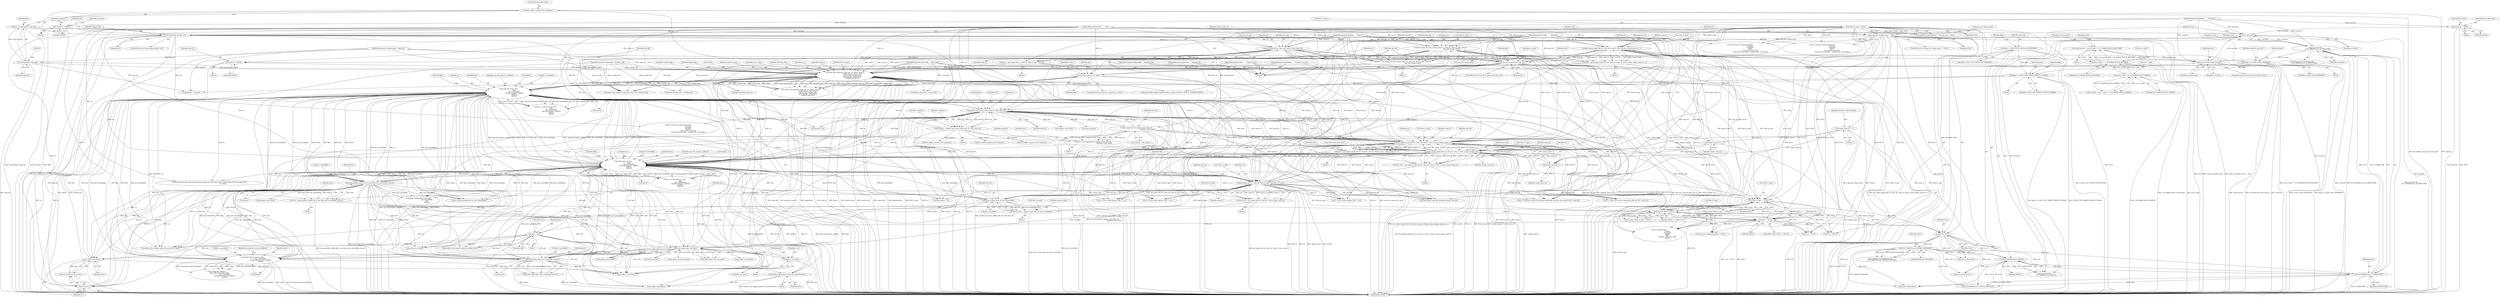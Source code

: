 digraph "0_nautilus_1630f53481f445ada0a455e9979236d31a8d3bb0_0@API" {
"1000783" [label="(Call,file_conflict_response_free (response))"];
"1000708" [label="(Call,response = handle_copy_move_conflict (job, src, dest, dest_dir))"];
"1000710" [label="(Call,handle_copy_move_conflict (job, src, dest, dest_dir))"];
"1000167" [label="(Call,should_skip_file (job, src))"];
"1000161" [label="(Call,job = (CommonJob *) copy_job)"];
"1000163" [label="(Call,(CommonJob *) copy_job)"];
"1000128" [label="(MethodParameterIn,CopyMoveJob   *copy_job)"];
"1000129" [label="(MethodParameterIn,GFile         *src)"];
"1000427" [label="(Call,g_file_move (src, dest,\n                           flags,\n                           job->cancellable,\n                           copy_file_progress_callback,\n                           &pdata,\n                           &error))"];
"1000662" [label="(Call,get_unique_target_file (src, dest_dir, same_fs, *dest_fs_type, unique_name_nr++))"];
"1000608" [label="(Call,get_unique_target_file (src, dest_dir, same_fs, *dest_fs_type, unique_name_nr))"];
"1000443" [label="(Call,g_file_copy (src, dest,\n                           flags,\n                           job->cancellable,\n                           copy_file_progress_callback,\n                           &pdata,\n                           &error))"];
"1000996" [label="(Call,copy_move_directory (copy_job, src, &dest, same_fs,\n                                  would_recurse, dest_fs_type,\n                                  source_info, transfer_info,\n                                  debuting_files, skipped_file,\n                                  readonly_source_fs))"];
"1000619" [label="(Call,get_target_file (src, dest_dir, *dest_fs_type, same_fs))"];
"1000598" [label="(Call,query_fs_type (dest_dir, job->cancellable))"];
"1000228" [label="(Call,test_dir_is_parent (dest_dir, src))"];
"1000221" [label="(Call,get_target_file (src, dest_dir, *dest_fs_type, same_fs))"];
"1000130" [label="(MethodParameterIn,GFile         *dest_dir)"];
"1000181" [label="(Call,*dest_fs_type != NULL)"];
"1000131" [label="(MethodParameterIn,gboolean       same_fs)"];
"1000208" [label="(Call,get_target_file_with_custom_name (src, dest_dir, *dest_fs_type, same_fs,\n                                                 copy_job->target_name))"];
"1000200" [label="(Call,copy_job->target_name != NULL)"];
"1000190" [label="(Call,get_unique_target_file (src, dest_dir, same_fs, *dest_fs_type, unique_name_nr++))"];
"1000196" [label="(Call,unique_name_nr++)"];
"1000176" [label="(Call,unique_name_nr = 1)"];
"1000798" [label="(Call,get_target_file_for_display_name (dest_dir,\n                                                     response->new_name))"];
"1000461" [label="(Call,map_possibly_volatile_file_to_real (dest, job->cancellable, &error))"];
"1000595" [label="(Call,*dest_fs_type = query_fs_type (dest_dir, job->cancellable))"];
"1000991" [label="(Call,same_fs = FALSE)"];
"1000872" [label="(Call,overwrite && would_recurse)"];
"1000811" [label="(Call,overwrite &&\n             IS_IO_ERROR (error, IS_DIRECTORY))"];
"1000645" [label="(Call,!overwrite)"];
"1000780" [label="(Call,overwrite = TRUE)"];
"1000138" [label="(MethodParameterIn,gboolean       overwrite)"];
"1000698" [label="(Call,overwrite = TRUE)"];
"1000813" [label="(Call,IS_IO_ERROR (error, IS_DIRECTORY))"];
"1000382" [label="(Call,error = NULL)"];
"1000591" [label="(Call,*dest_fs_type == NULL)"];
"1001011" [label="(Call,*dest_fs_type != NULL)"];
"1000469" [label="(Call,real == NULL)"];
"1000459" [label="(Call,real = map_possibly_volatile_file_to_real (dest, job->cancellable, &error))"];
"1000583" [label="(Call,IS_IO_ERROR (error, INVALID_FILENAME))"];
"1000647" [label="(Call,IS_IO_ERROR (error, EXISTS))"];
"1000862" [label="(Call,would_recurse = error->code == G_IO_ERROR_WOULD_RECURSE)"];
"1000864" [label="(Call,error->code == G_IO_ERROR_WOULD_RECURSE)"];
"1000857" [label="(Call,error->code == G_IO_ERROR_WOULD_MERGE)"];
"1000133" [label="(MethodParameterIn,char         **dest_fs_type)"];
"1000134" [label="(MethodParameterIn,SourceInfo    *source_info)"];
"1000135" [label="(MethodParameterIn,TransferInfo  *transfer_info)"];
"1000136" [label="(MethodParameterIn,GHashTable    *debuting_files)"];
"1000139" [label="(MethodParameterIn,gboolean      *skipped_file)"];
"1000140" [label="(MethodParameterIn,gboolean       readonly_source_fs)"];
"1000678" [label="(Call,is_dir (src))"];
"1000305" [label="(Call,test_dir_is_parent (src, dest))"];
"1000188" [label="(Call,dest = get_unique_target_file (src, dest_dir, same_fs, *dest_fs_type, unique_name_nr++))"];
"1000206" [label="(Call,dest = get_target_file_with_custom_name (src, dest_dir, *dest_fs_type, same_fs,\n                                                 copy_job->target_name))"];
"1000219" [label="(Call,dest = get_target_file (src, dest_dir, *dest_fs_type, same_fs))"];
"1000833" [label="(Call,delete_file_recursively (dest,\n                                     job->cancellable,\n                                     existing_file_removed_callback,\n                                     &data))"];
"1000627" [label="(Call,g_file_equal (dest, new_dest))"];
"1000480" [label="(Call,dest = real)"];
"1000606" [label="(Call,new_dest = get_unique_target_file (src, dest_dir, same_fs, *dest_fs_type, unique_name_nr))"];
"1000617" [label="(Call,new_dest = get_target_file (src, dest_dir, *dest_fs_type, same_fs))"];
"1000676" [label="(Call,is_dir (dest))"];
"1000660" [label="(Call,dest = get_unique_target_file (src, dest_dir, same_fs, *dest_fs_type, unique_name_nr++))"];
"1000633" [label="(Call,dest = new_dest)"];
"1000796" [label="(Call,dest = get_target_file_for_display_name (dest_dir,\n                                                     response->new_name))"];
"1000986" [label="(Call,nautilus_file_changes_queue_file_removed (dest))"];
"1000882" [label="(Call,g_file_delete (dest, job->cancellable, &error))"];
"1000397" [label="(Call,flags |= G_FILE_COPY_TARGET_DEFAULT_PERMS)"];
"1000391" [label="(Call,flags |= G_FILE_COPY_OVERWRITE)"];
"1000385" [label="(Call,flags = G_FILE_COPY_NOFOLLOW_SYMLINKS)"];
"1000668" [label="(Call,unique_name_nr++)"];
"1000641" [label="(Call,g_object_unref (new_dest))"];
"1000668" [label="(Call,unique_name_nr++)"];
"1000334" [label="(Call,run_cancel_or_skip_warning (job,\n                                               primary,\n                                               secondary,\n                                               NULL,\n                                               source_info->num_files,\n                                               source_info->num_files - transfer_info->num_files))"];
"1000624" [label="(Identifier,same_fs)"];
"1000811" [label="(Call,overwrite &&\n             IS_IO_ERROR (error, IS_DIRECTORY))"];
"1000381" [label="(JumpTarget,retry:)"];
"1000484" [label="(Identifier,res)"];
"1000228" [label="(Call,test_dir_is_parent (dest_dir, src))"];
"1000180" [label="(Identifier,handled_invalid_filename)"];
"1000810" [label="(ControlStructure,if (overwrite &&\n             IS_IO_ERROR (error, IS_DIRECTORY)))"];
"1000697" [label="(Block,)"];
"1000710" [label="(Call,handle_copy_move_conflict (job, src, dest, dest_dir))"];
"1000481" [label="(Identifier,dest)"];
"1000468" [label="(ControlStructure,if (real == NULL))"];
"1000140" [label="(MethodParameterIn,gboolean       readonly_source_fs)"];
"1000607" [label="(Identifier,new_dest)"];
"1000637" [label="(Identifier,error)"];
"1000549" [label="(Call,is_trusted_desktop_file (src, job->cancellable))"];
"1000708" [label="(Call,response = handle_copy_move_conflict (job, src, dest, dest_dir))"];
"1000462" [label="(Identifier,dest)"];
"1000839" [label="(Call,&data)"];
"1000386" [label="(Identifier,flags)"];
"1000909" [label="(Call,f (_(\"Error while moving ?%B?.\"), src))"];
"1001112" [label="(Call,g_object_unref (dest))"];
"1001011" [label="(Call,*dest_fs_type != NULL)"];
"1000447" [label="(Call,job->cancellable)"];
"1000177" [label="(Identifier,unique_name_nr)"];
"1000591" [label="(Call,*dest_fs_type == NULL)"];
"1000614" [label="(Identifier,unique_name_nr)"];
"1000800" [label="(Call,response->new_name)"];
"1000478" [label="(Call,g_object_unref (dest))"];
"1000812" [label="(Identifier,overwrite)"];
"1000813" [label="(Call,IS_IO_ERROR (error, IS_DIRECTORY))"];
"1000782" [label="(Identifier,TRUE)"];
"1001014" [label="(Identifier,NULL)"];
"1000759" [label="(Block,)"];
"1000192" [label="(Identifier,dest_dir)"];
"1000257" [label="(Call,run_cancel_or_skip_warning (job,\n                                               primary,\n                                               secondary,\n                                               NULL,\n                                               source_info->num_files,\n                                               source_info->num_files - transfer_info->num_files))"];
"1000875" [label="(Block,)"];
"1000785" [label="(ControlStructure,goto retry;)"];
"1000169" [label="(Identifier,src)"];
"1000658" [label="(Call,g_object_unref (dest))"];
"1000471" [label="(Identifier,NULL)"];
"1000987" [label="(Identifier,dest)"];
"1000858" [label="(Call,error->code)"];
"1000992" [label="(Identifier,same_fs)"];
"1000861" [label="(Identifier,G_IO_ERROR_WOULD_MERGE)"];
"1000646" [label="(Identifier,overwrite)"];
"1000831" [label="(Call,existing_file_deleted =\n            delete_file_recursively (dest,\n                                     job->cancellable,\n                                     existing_file_removed_callback,\n                                     &data))"];
"1000193" [label="(Identifier,same_fs)"];
"1000794" [label="(Call,g_object_unref (dest))"];
"1000189" [label="(Identifier,dest)"];
"1000644" [label="(Call,!overwrite &&\n        IS_IO_ERROR (error, EXISTS))"];
"1000427" [label="(Call,g_file_move (src, dest,\n                           flags,\n                           job->cancellable,\n                           copy_file_progress_callback,\n                           &pdata,\n                           &error))"];
"1000620" [label="(Identifier,src)"];
"1000605" [label="(Block,)"];
"1000983" [label="(Call,error = NULL)"];
"1000586" [label="(Block,)"];
"1000610" [label="(Identifier,dest_dir)"];
"1000719" [label="(Identifier,response)"];
"1000544" [label="(Call,g_file_equal (copy_job->desktop_location, dest_dir))"];
"1000821" [label="(Call,data.job = job)"];
"1001005" [label="(Identifier,transfer_info)"];
"1000393" [label="(Identifier,G_FILE_COPY_OVERWRITE)"];
"1000392" [label="(Identifier,flags)"];
"1000166" [label="(ControlStructure,if (should_skip_file (job, src)))"];
"1000700" [label="(Identifier,TRUE)"];
"1000181" [label="(Call,*dest_fs_type != NULL)"];
"1000804" [label="(Identifier,response)"];
"1000477" [label="(Block,)"];
"1000182" [label="(Call,*dest_fs_type)"];
"1000385" [label="(Call,flags = G_FILE_COPY_NOFOLLOW_SYMLINKS)"];
"1000833" [label="(Call,delete_file_recursively (dest,\n                                     job->cancellable,\n                                     existing_file_removed_callback,\n                                     &data))"];
"1000872" [label="(Call,overwrite && would_recurse)"];
"1000213" [label="(Identifier,same_fs)"];
"1000210" [label="(Identifier,dest_dir)"];
"1000194" [label="(Call,*dest_fs_type)"];
"1000990" [label="(Block,)"];
"1000400" [label="(Call,pdata.job = copy_job)"];
"1000868" [label="(Identifier,G_IO_ERROR_WOULD_RECURSE)"];
"1001114" [label="(MethodReturn,RET)"];
"1000226" [label="(Identifier,same_fs)"];
"1000391" [label="(Call,flags |= G_FILE_COPY_OVERWRITE)"];
"1000848" [label="(Call,IS_IO_ERROR (error, WOULD_RECURSE))"];
"1000661" [label="(Identifier,dest)"];
"1000555" [label="(Call,mark_desktop_file_trusted (job,\n                                       job->cancellable,\n                                       dest,\n                                       FALSE))"];
"1000141" [label="(Block,)"];
"1000162" [label="(Identifier,job)"];
"1000863" [label="(Identifier,would_recurse)"];
"1000884" [label="(Call,job->cancellable)"];
"1000445" [label="(Identifier,dest)"];
"1000699" [label="(Identifier,overwrite)"];
"1000750" [label="(Call,file_conflict_response_free (response))"];
"1000826" [label="(Call,data.source = src)"];
"1000669" [label="(Identifier,unique_name_nr)"];
"1001007" [label="(Identifier,skipped_file)"];
"1000163" [label="(Call,(CommonJob *) copy_job)"];
"1000820" [label="(Identifier,error)"];
"1000712" [label="(Identifier,src)"];
"1000129" [label="(MethodParameterIn,GFile         *src)"];
"1000176" [label="(Call,unique_name_nr = 1)"];
"1000135" [label="(MethodParameterIn,TransferInfo  *transfer_info)"];
"1000538" [label="(Call,copy_job->desktop_location != NULL)"];
"1000627" [label="(Call,g_file_equal (dest, new_dest))"];
"1000650" [label="(Block,)"];
"1000783" [label="(Call,file_conflict_response_free (response))"];
"1000838" [label="(Identifier,existing_file_removed_callback)"];
"1000219" [label="(Call,dest = get_target_file (src, dest_dir, *dest_fs_type, same_fs))"];
"1000469" [label="(Call,real == NULL)"];
"1000999" [label="(Call,&dest)"];
"1000209" [label="(Identifier,src)"];
"1000657" [label="(Block,)"];
"1001012" [label="(Call,*dest_fs_type)"];
"1000415" [label="(Call,pdata.transfer_info = transfer_info)"];
"1000991" [label="(Call,same_fs = FALSE)"];
"1000222" [label="(Identifier,src)"];
"1000229" [label="(Identifier,dest_dir)"];
"1000670" [label="(ControlStructure,goto retry;)"];
"1001008" [label="(Identifier,readonly_source_fs)"];
"1000608" [label="(Call,get_unique_target_file (src, dest_dir, same_fs, *dest_fs_type, unique_name_nr))"];
"1000134" [label="(MethodParameterIn,SourceInfo    *source_info)"];
"1000711" [label="(Identifier,job)"];
"1000396" [label="(Block,)"];
"1000798" [label="(Call,get_target_file_for_display_name (dest_dir,\n                                                     response->new_name))"];
"1000220" [label="(Identifier,dest)"];
"1000431" [label="(Call,job->cancellable)"];
"1000305" [label="(Call,test_dir_is_parent (src, dest))"];
"1000128" [label="(MethodParameterIn,CopyMoveJob   *copy_job)"];
"1000450" [label="(Identifier,copy_file_progress_callback)"];
"1001004" [label="(Identifier,source_info)"];
"1001006" [label="(Identifier,debuting_files)"];
"1000207" [label="(Identifier,dest)"];
"1000470" [label="(Identifier,real)"];
"1000199" [label="(ControlStructure,if (copy_job->target_name != NULL))"];
"1000633" [label="(Call,dest = new_dest)"];
"1000730" [label="(Call,abort_job (job))"];
"1000463" [label="(Call,job->cancellable)"];
"1000678" [label="(Call,is_dir (src))"];
"1000662" [label="(Call,get_unique_target_file (src, dest_dir, same_fs, *dest_fs_type, unique_name_nr++))"];
"1000214" [label="(Call,copy_job->target_name)"];
"1000204" [label="(Identifier,NULL)"];
"1000887" [label="(Call,&error)"];
"1000430" [label="(Identifier,flags)"];
"1000234" [label="(Identifier,job)"];
"1000191" [label="(Identifier,src)"];
"1000474" [label="(Identifier,res)"];
"1000188" [label="(Call,dest = get_unique_target_file (src, dest_dir, same_fs, *dest_fs_type, unique_name_nr++))"];
"1000460" [label="(Identifier,real)"];
"1000612" [label="(Call,*dest_fs_type)"];
"1000459" [label="(Call,real = map_possibly_volatile_file_to_real (dest, job->cancellable, &error))"];
"1000499" [label="(Call,g_file_get_uri (dest))"];
"1000631" [label="(Call,g_object_unref (dest))"];
"1000666" [label="(Call,*dest_fs_type)"];
"1000600" [label="(Call,job->cancellable)"];
"1000569" [label="(Call,nautilus_file_undo_info_ext_add_origin_target_pair (NAUTILUS_FILE_UNDO_INFO_EXT (job->undo_info),\n                                                                src, dest))"];
"1000998" [label="(Identifier,src)"];
"1000584" [label="(Identifier,error)"];
"1000834" [label="(Identifier,dest)"];
"1001001" [label="(Identifier,same_fs)"];
"1000635" [label="(Identifier,new_dest)"];
"1000883" [label="(Identifier,dest)"];
"1000882" [label="(Call,g_file_delete (dest, job->cancellable, &error))"];
"1000781" [label="(Identifier,overwrite)"];
"1000138" [label="(MethodParameterIn,gboolean       overwrite)"];
"1000457" [label="(Block,)"];
"1000993" [label="(Identifier,FALSE)"];
"1000583" [label="(Call,IS_IO_ERROR (error, INVALID_FILENAME))"];
"1000443" [label="(Call,g_file_copy (src, dest,\n                           flags,\n                           job->cancellable,\n                           copy_file_progress_callback,\n                           &pdata,\n                           &error))"];
"1000634" [label="(Identifier,dest)"];
"1000387" [label="(Identifier,G_FILE_COPY_NOFOLLOW_SYMLINKS)"];
"1000698" [label="(Call,overwrite = TRUE)"];
"1000173" [label="(Identifier,skipped_file)"];
"1000621" [label="(Identifier,dest_dir)"];
"1000870" [label="(Identifier,error)"];
"1000660" [label="(Call,dest = get_unique_target_file (src, dest_dir, same_fs, *dest_fs_type, unique_name_nr++))"];
"1000466" [label="(Call,&error)"];
"1000873" [label="(Identifier,overwrite)"];
"1000793" [label="(Block,)"];
"1000395" [label="(Identifier,readonly_source_fs)"];
"1000619" [label="(Call,get_target_file (src, dest_dir, *dest_fs_type, same_fs))"];
"1000598" [label="(Call,query_fs_type (dest_dir, job->cancellable))"];
"1000223" [label="(Identifier,dest_dir)"];
"1000630" [label="(Block,)"];
"1000797" [label="(Identifier,dest)"];
"1000206" [label="(Call,dest = get_target_file_with_custom_name (src, dest_dir, *dest_fs_type, same_fs,\n                                                 copy_job->target_name))"];
"1000835" [label="(Call,job->cancellable)"];
"1000311" [label="(Identifier,job)"];
"1000397" [label="(Call,flags |= G_FILE_COPY_TARGET_DEFAULT_PERMS)"];
"1000383" [label="(Identifier,error)"];
"1000989" [label="(Identifier,is_merge)"];
"1000165" [label="(Identifier,copy_job)"];
"1000645" [label="(Call,!overwrite)"];
"1000382" [label="(Call,error = NULL)"];
"1000819" [label="(Call,g_error_free (error))"];
"1000626" [label="(Call,!g_file_equal (dest, new_dest))"];
"1000580" [label="(Call,!handled_invalid_filename &&\n        IS_IO_ERROR (error, INVALID_FILENAME))"];
"1000211" [label="(Call,*dest_fs_type)"];
"1000425" [label="(Call,res = g_file_move (src, dest,\n                           flags,\n                           job->cancellable,\n                           copy_file_progress_callback,\n                           &pdata,\n                           &error))"];
"1000197" [label="(Identifier,unique_name_nr)"];
"1000648" [label="(Identifier,error)"];
"1000665" [label="(Identifier,same_fs)"];
"1000187" [label="(Block,)"];
"1000479" [label="(Identifier,dest)"];
"1000196" [label="(Call,unique_name_nr++)"];
"1000780" [label="(Call,overwrite = TRUE)"];
"1000304" [label="(ControlStructure,if (test_dir_is_parent (src, dest)))"];
"1000437" [label="(Call,&error)"];
"1000617" [label="(Call,new_dest = get_target_file (src, dest_dir, *dest_fs_type, same_fs))"];
"1000995" [label="(Call,!copy_move_directory (copy_job, src, &dest, same_fs,\n                                  would_recurse, dest_fs_type,\n                                  source_info, transfer_info,\n                                  debuting_files, skipped_file,\n                                  readonly_source_fs))"];
"1000604" [label="(Identifier,unique_names)"];
"1001010" [label="(Call,g_assert (*dest_fs_type != NULL))"];
"1000167" [label="(Call,should_skip_file (job, src))"];
"1000585" [label="(Identifier,INVALID_FILENAME)"];
"1000849" [label="(Identifier,error)"];
"1000653" [label="(Call,g_error_free (error))"];
"1001003" [label="(Identifier,dest_fs_type)"];
"1000307" [label="(Identifier,dest)"];
"1000390" [label="(Block,)"];
"1000664" [label="(Identifier,dest_dir)"];
"1000611" [label="(Identifier,same_fs)"];
"1000679" [label="(Identifier,src)"];
"1000796" [label="(Call,dest = get_target_file_for_display_name (dest_dir,\n                                                     response->new_name))"];
"1000876" [label="(Call,error = NULL)"];
"1000451" [label="(Call,&pdata)"];
"1000701" [label="(ControlStructure,goto retry;)"];
"1000815" [label="(Identifier,IS_DIRECTORY)"];
"1000490" [label="(Call,report_copy_progress (copy_job, source_info, transfer_info))"];
"1000594" [label="(Identifier,NULL)"];
"1000428" [label="(Identifier,src)"];
"1000529" [label="(Call,nautilus_file_changes_queue_file_moved (src, dest))"];
"1000190" [label="(Call,get_unique_target_file (src, dest_dir, same_fs, *dest_fs_type, unique_name_nr++))"];
"1000446" [label="(Identifier,flags)"];
"1000595" [label="(Call,*dest_fs_type = query_fs_type (dest_dir, job->cancellable))"];
"1000480" [label="(Call,dest = real)"];
"1001059" [label="(Call,run_cancel_or_skip_warning (job,\n                                               primary,\n                                               secondary,\n                                               details,\n                                               source_info->num_files,\n                                               source_info->num_files - transfer_info->num_files))"];
"1000997" [label="(Identifier,copy_job)"];
"1001002" [label="(Identifier,would_recurse)"];
"1000609" [label="(Identifier,src)"];
"1000384" [label="(Identifier,NULL)"];
"1000399" [label="(Identifier,G_FILE_COPY_TARGET_DEFAULT_PERMS)"];
"1000618" [label="(Identifier,new_dest)"];
"1000877" [label="(Identifier,error)"];
"1000534" [label="(Call,nautilus_file_changes_queue_file_added (dest))"];
"1000871" [label="(ControlStructure,if (overwrite && would_recurse))"];
"1000855" [label="(Call,is_merge = error->code == G_IO_ERROR_WOULD_MERGE)"];
"1000200" [label="(Call,copy_job->target_name != NULL)"];
"1000168" [label="(Identifier,job)"];
"1000923" [label="(Call,f (_(\"Could not remove the already existing file with the same name in %F.\"), dest_dir))"];
"1000227" [label="(ControlStructure,if (test_dir_is_parent (dest_dir, src)))"];
"1001048" [label="(Call,f (_(\"There was an error copying the file into %F.\"), dest_dir))"];
"1000136" [label="(MethodParameterIn,GHashTable    *debuting_files)"];
"1000784" [label="(Identifier,response)"];
"1000713" [label="(Identifier,dest)"];
"1000161" [label="(Call,job = (CommonJob *) copy_job)"];
"1000622" [label="(Call,*dest_fs_type)"];
"1000881" [label="(Call,!g_file_delete (dest, job->cancellable, &error))"];
"1000874" [label="(Identifier,would_recurse)"];
"1000675" [label="(Call,is_dir (dest) && is_dir (src))"];
"1000636" [label="(Call,g_error_free (error))"];
"1000596" [label="(Call,*dest_fs_type)"];
"1000857" [label="(Call,error->code == G_IO_ERROR_WOULD_MERGE)"];
"1000803" [label="(Call,file_conflict_response_free (response))"];
"1000628" [label="(Identifier,dest)"];
"1000647" [label="(Call,IS_IO_ERROR (error, EXISTS))"];
"1000131" [label="(MethodParameterIn,gboolean       same_fs)"];
"1000606" [label="(Call,new_dest = get_unique_target_file (src, dest_dir, same_fs, *dest_fs_type, unique_name_nr))"];
"1000934" [label="(Call,run_warning (job,\n                                        primary,\n                                        secondary,\n                                        details,\n                                        TRUE,\n                                        CANCEL, SKIP_ALL, SKIP,\n                                        NULL))"];
"1000133" [label="(MethodParameterIn,char         **dest_fs_type)"];
"1000864" [label="(Call,error->code == G_IO_ERROR_WOULD_RECURSE)"];
"1000221" [label="(Call,get_target_file (src, dest_dir, *dest_fs_type, same_fs))"];
"1000230" [label="(Identifier,src)"];
"1000986" [label="(Call,nautilus_file_changes_queue_file_removed (dest))"];
"1000728" [label="(Call,file_conflict_response_free (response))"];
"1000629" [label="(Identifier,new_dest)"];
"1000663" [label="(Identifier,src)"];
"1000184" [label="(Identifier,NULL)"];
"1000429" [label="(Identifier,dest)"];
"1000590" [label="(Call,g_assert (*dest_fs_type == NULL))"];
"1001042" [label="(Call,f (_(\"Error while copying ?%B?.\"), src))"];
"1000865" [label="(Call,error->code)"];
"1000398" [label="(Identifier,flags)"];
"1000917" [label="(Call,f (_(\"Error while copying ?%B?.\"), src))"];
"1000814" [label="(Identifier,error)"];
"1001019" [label="(Call,g_object_unref (dest))"];
"1000201" [label="(Call,copy_job->target_name)"];
"1000178" [label="(Literal,1)"];
"1000306" [label="(Identifier,src)"];
"1000996" [label="(Call,copy_move_directory (copy_job, src, &dest, same_fs,\n                                  would_recurse, dest_fs_type,\n                                  source_info, transfer_info,\n                                  debuting_files, skipped_file,\n                                  readonly_source_fs))"];
"1000139" [label="(MethodParameterIn,gboolean      *skipped_file)"];
"1000862" [label="(Call,would_recurse = error->code == G_IO_ERROR_WOULD_RECURSE)"];
"1000461" [label="(Call,map_possibly_volatile_file_to_real (dest, job->cancellable, &error))"];
"1000677" [label="(Identifier,dest)"];
"1000453" [label="(Call,&error)"];
"1000224" [label="(Call,*dest_fs_type)"];
"1000482" [label="(Identifier,real)"];
"1000799" [label="(Identifier,dest_dir)"];
"1000410" [label="(Call,pdata.source_info = source_info)"];
"1000444" [label="(Identifier,src)"];
"1000592" [label="(Call,*dest_fs_type)"];
"1000130" [label="(MethodParameterIn,GFile         *dest_dir)"];
"1000599" [label="(Identifier,dest_dir)"];
"1000616" [label="(Block,)"];
"1000676" [label="(Call,is_dir (dest))"];
"1000389" [label="(Identifier,overwrite)"];
"1000434" [label="(Identifier,copy_file_progress_callback)"];
"1000208" [label="(Call,get_target_file_with_custom_name (src, dest_dir, *dest_fs_type, same_fs,\n                                                 copy_job->target_name))"];
"1000714" [label="(Identifier,dest_dir)"];
"1000709" [label="(Identifier,response)"];
"1000435" [label="(Call,&pdata)"];
"1000218" [label="(Block,)"];
"1000402" [label="(Identifier,pdata)"];
"1000179" [label="(Call,handled_invalid_filename = *dest_fs_type != NULL)"];
"1000205" [label="(Block,)"];
"1000649" [label="(Identifier,EXISTS)"];
"1000441" [label="(Call,res = g_file_copy (src, dest,\n                           flags,\n                           job->cancellable,\n                           copy_file_progress_callback,\n                           &pdata,\n                           &error))"];
"1000518" [label="(Call,g_hash_table_replace (debuting_files, g_object_ref (dest), GINT_TO_POINTER (TRUE)))"];
"1000854" [label="(Block,)"];
"1000783" -> "1000759"  [label="AST: "];
"1000783" -> "1000784"  [label="CFG: "];
"1000784" -> "1000783"  [label="AST: "];
"1000785" -> "1000783"  [label="CFG: "];
"1000783" -> "1001114"  [label="DDG: file_conflict_response_free (response)"];
"1000783" -> "1001114"  [label="DDG: response"];
"1000708" -> "1000783"  [label="DDG: response"];
"1000708" -> "1000650"  [label="AST: "];
"1000708" -> "1000710"  [label="CFG: "];
"1000709" -> "1000708"  [label="AST: "];
"1000710" -> "1000708"  [label="AST: "];
"1000719" -> "1000708"  [label="CFG: "];
"1000708" -> "1001114"  [label="DDG: response"];
"1000708" -> "1001114"  [label="DDG: handle_copy_move_conflict (job, src, dest, dest_dir)"];
"1000710" -> "1000708"  [label="DDG: job"];
"1000710" -> "1000708"  [label="DDG: src"];
"1000710" -> "1000708"  [label="DDG: dest"];
"1000710" -> "1000708"  [label="DDG: dest_dir"];
"1000708" -> "1000728"  [label="DDG: response"];
"1000708" -> "1000750"  [label="DDG: response"];
"1000708" -> "1000803"  [label="DDG: response"];
"1000710" -> "1000714"  [label="CFG: "];
"1000711" -> "1000710"  [label="AST: "];
"1000712" -> "1000710"  [label="AST: "];
"1000713" -> "1000710"  [label="AST: "];
"1000714" -> "1000710"  [label="AST: "];
"1000710" -> "1001114"  [label="DDG: dest_dir"];
"1000710" -> "1001114"  [label="DDG: job"];
"1000710" -> "1001114"  [label="DDG: src"];
"1000710" -> "1000427"  [label="DDG: src"];
"1000710" -> "1000427"  [label="DDG: dest"];
"1000710" -> "1000443"  [label="DDG: src"];
"1000710" -> "1000443"  [label="DDG: dest"];
"1000710" -> "1000544"  [label="DDG: dest_dir"];
"1000710" -> "1000555"  [label="DDG: job"];
"1000710" -> "1000598"  [label="DDG: dest_dir"];
"1000710" -> "1000662"  [label="DDG: dest_dir"];
"1000167" -> "1000710"  [label="DDG: job"];
"1000427" -> "1000710"  [label="DDG: src"];
"1000678" -> "1000710"  [label="DDG: src"];
"1000608" -> "1000710"  [label="DDG: src"];
"1000608" -> "1000710"  [label="DDG: dest_dir"];
"1000443" -> "1000710"  [label="DDG: src"];
"1000619" -> "1000710"  [label="DDG: src"];
"1000619" -> "1000710"  [label="DDG: dest_dir"];
"1000129" -> "1000710"  [label="DDG: src"];
"1000676" -> "1000710"  [label="DDG: dest"];
"1000662" -> "1000710"  [label="DDG: dest_dir"];
"1000228" -> "1000710"  [label="DDG: dest_dir"];
"1000798" -> "1000710"  [label="DDG: dest_dir"];
"1000130" -> "1000710"  [label="DDG: dest_dir"];
"1000710" -> "1000730"  [label="DDG: job"];
"1000710" -> "1000794"  [label="DDG: dest"];
"1000710" -> "1000798"  [label="DDG: dest_dir"];
"1000710" -> "1000821"  [label="DDG: job"];
"1000710" -> "1000923"  [label="DDG: dest_dir"];
"1000710" -> "1000934"  [label="DDG: job"];
"1000710" -> "1001048"  [label="DDG: dest_dir"];
"1000710" -> "1001059"  [label="DDG: job"];
"1000710" -> "1001112"  [label="DDG: dest"];
"1000167" -> "1000166"  [label="AST: "];
"1000167" -> "1000169"  [label="CFG: "];
"1000168" -> "1000167"  [label="AST: "];
"1000169" -> "1000167"  [label="AST: "];
"1000173" -> "1000167"  [label="CFG: "];
"1000177" -> "1000167"  [label="CFG: "];
"1000167" -> "1001114"  [label="DDG: job"];
"1000167" -> "1001114"  [label="DDG: src"];
"1000167" -> "1001114"  [label="DDG: should_skip_file (job, src)"];
"1000161" -> "1000167"  [label="DDG: job"];
"1000129" -> "1000167"  [label="DDG: src"];
"1000167" -> "1000190"  [label="DDG: src"];
"1000167" -> "1000208"  [label="DDG: src"];
"1000167" -> "1000221"  [label="DDG: src"];
"1000167" -> "1000257"  [label="DDG: job"];
"1000167" -> "1000334"  [label="DDG: job"];
"1000167" -> "1000555"  [label="DDG: job"];
"1000167" -> "1000821"  [label="DDG: job"];
"1000167" -> "1000934"  [label="DDG: job"];
"1000167" -> "1001059"  [label="DDG: job"];
"1000161" -> "1000141"  [label="AST: "];
"1000161" -> "1000163"  [label="CFG: "];
"1000162" -> "1000161"  [label="AST: "];
"1000163" -> "1000161"  [label="AST: "];
"1000168" -> "1000161"  [label="CFG: "];
"1000161" -> "1001114"  [label="DDG: (CommonJob *) copy_job"];
"1000163" -> "1000161"  [label="DDG: copy_job"];
"1000163" -> "1000165"  [label="CFG: "];
"1000164" -> "1000163"  [label="AST: "];
"1000165" -> "1000163"  [label="AST: "];
"1000163" -> "1001114"  [label="DDG: copy_job"];
"1000128" -> "1000163"  [label="DDG: copy_job"];
"1000163" -> "1000400"  [label="DDG: copy_job"];
"1000163" -> "1000490"  [label="DDG: copy_job"];
"1000163" -> "1000996"  [label="DDG: copy_job"];
"1000128" -> "1000127"  [label="AST: "];
"1000128" -> "1001114"  [label="DDG: copy_job"];
"1000128" -> "1000400"  [label="DDG: copy_job"];
"1000128" -> "1000490"  [label="DDG: copy_job"];
"1000128" -> "1000996"  [label="DDG: copy_job"];
"1000129" -> "1000127"  [label="AST: "];
"1000129" -> "1001114"  [label="DDG: src"];
"1000129" -> "1000190"  [label="DDG: src"];
"1000129" -> "1000208"  [label="DDG: src"];
"1000129" -> "1000221"  [label="DDG: src"];
"1000129" -> "1000228"  [label="DDG: src"];
"1000129" -> "1000305"  [label="DDG: src"];
"1000129" -> "1000427"  [label="DDG: src"];
"1000129" -> "1000443"  [label="DDG: src"];
"1000129" -> "1000529"  [label="DDG: src"];
"1000129" -> "1000549"  [label="DDG: src"];
"1000129" -> "1000569"  [label="DDG: src"];
"1000129" -> "1000608"  [label="DDG: src"];
"1000129" -> "1000619"  [label="DDG: src"];
"1000129" -> "1000662"  [label="DDG: src"];
"1000129" -> "1000678"  [label="DDG: src"];
"1000129" -> "1000826"  [label="DDG: src"];
"1000129" -> "1000909"  [label="DDG: src"];
"1000129" -> "1000917"  [label="DDG: src"];
"1000129" -> "1000996"  [label="DDG: src"];
"1000129" -> "1001042"  [label="DDG: src"];
"1000427" -> "1000425"  [label="AST: "];
"1000427" -> "1000437"  [label="CFG: "];
"1000428" -> "1000427"  [label="AST: "];
"1000429" -> "1000427"  [label="AST: "];
"1000430" -> "1000427"  [label="AST: "];
"1000431" -> "1000427"  [label="AST: "];
"1000434" -> "1000427"  [label="AST: "];
"1000435" -> "1000427"  [label="AST: "];
"1000437" -> "1000427"  [label="AST: "];
"1000425" -> "1000427"  [label="CFG: "];
"1000427" -> "1001114"  [label="DDG: src"];
"1000427" -> "1001114"  [label="DDG: &error"];
"1000427" -> "1001114"  [label="DDG: copy_file_progress_callback"];
"1000427" -> "1001114"  [label="DDG: job->cancellable"];
"1000427" -> "1001114"  [label="DDG: &pdata"];
"1000427" -> "1001114"  [label="DDG: flags"];
"1000427" -> "1000425"  [label="DDG: copy_file_progress_callback"];
"1000427" -> "1000425"  [label="DDG: dest"];
"1000427" -> "1000425"  [label="DDG: job->cancellable"];
"1000427" -> "1000425"  [label="DDG: src"];
"1000427" -> "1000425"  [label="DDG: &pdata"];
"1000427" -> "1000425"  [label="DDG: flags"];
"1000427" -> "1000425"  [label="DDG: &error"];
"1000662" -> "1000427"  [label="DDG: src"];
"1000996" -> "1000427"  [label="DDG: src"];
"1000678" -> "1000427"  [label="DDG: src"];
"1000305" -> "1000427"  [label="DDG: src"];
"1000305" -> "1000427"  [label="DDG: dest"];
"1000608" -> "1000427"  [label="DDG: src"];
"1000443" -> "1000427"  [label="DDG: src"];
"1000443" -> "1000427"  [label="DDG: dest"];
"1000443" -> "1000427"  [label="DDG: job->cancellable"];
"1000443" -> "1000427"  [label="DDG: copy_file_progress_callback"];
"1000443" -> "1000427"  [label="DDG: &pdata"];
"1000443" -> "1000427"  [label="DDG: &error"];
"1000619" -> "1000427"  [label="DDG: src"];
"1000833" -> "1000427"  [label="DDG: dest"];
"1000833" -> "1000427"  [label="DDG: job->cancellable"];
"1000676" -> "1000427"  [label="DDG: dest"];
"1000660" -> "1000427"  [label="DDG: dest"];
"1000627" -> "1000427"  [label="DDG: dest"];
"1000461" -> "1000427"  [label="DDG: dest"];
"1000461" -> "1000427"  [label="DDG: job->cancellable"];
"1000461" -> "1000427"  [label="DDG: &error"];
"1000480" -> "1000427"  [label="DDG: dest"];
"1000633" -> "1000427"  [label="DDG: dest"];
"1000796" -> "1000427"  [label="DDG: dest"];
"1000986" -> "1000427"  [label="DDG: dest"];
"1000397" -> "1000427"  [label="DDG: flags"];
"1000391" -> "1000427"  [label="DDG: flags"];
"1000385" -> "1000427"  [label="DDG: flags"];
"1000882" -> "1000427"  [label="DDG: job->cancellable"];
"1000882" -> "1000427"  [label="DDG: &error"];
"1000598" -> "1000427"  [label="DDG: job->cancellable"];
"1000427" -> "1000443"  [label="DDG: src"];
"1000427" -> "1000443"  [label="DDG: dest"];
"1000427" -> "1000443"  [label="DDG: job->cancellable"];
"1000427" -> "1000443"  [label="DDG: copy_file_progress_callback"];
"1000427" -> "1000443"  [label="DDG: &pdata"];
"1000427" -> "1000443"  [label="DDG: &error"];
"1000427" -> "1000461"  [label="DDG: dest"];
"1000427" -> "1000461"  [label="DDG: job->cancellable"];
"1000427" -> "1000461"  [label="DDG: &error"];
"1000427" -> "1000499"  [label="DDG: dest"];
"1000427" -> "1000529"  [label="DDG: src"];
"1000427" -> "1000529"  [label="DDG: dest"];
"1000427" -> "1000534"  [label="DDG: dest"];
"1000427" -> "1000549"  [label="DDG: src"];
"1000427" -> "1000549"  [label="DDG: job->cancellable"];
"1000427" -> "1000555"  [label="DDG: job->cancellable"];
"1000427" -> "1000569"  [label="DDG: src"];
"1000427" -> "1000598"  [label="DDG: job->cancellable"];
"1000427" -> "1000608"  [label="DDG: src"];
"1000427" -> "1000619"  [label="DDG: src"];
"1000427" -> "1000627"  [label="DDG: dest"];
"1000427" -> "1000658"  [label="DDG: dest"];
"1000427" -> "1000662"  [label="DDG: src"];
"1000427" -> "1000676"  [label="DDG: dest"];
"1000427" -> "1000678"  [label="DDG: src"];
"1000427" -> "1000826"  [label="DDG: src"];
"1000427" -> "1000833"  [label="DDG: dest"];
"1000427" -> "1000833"  [label="DDG: job->cancellable"];
"1000427" -> "1000882"  [label="DDG: dest"];
"1000427" -> "1000882"  [label="DDG: job->cancellable"];
"1000427" -> "1000882"  [label="DDG: &error"];
"1000427" -> "1000909"  [label="DDG: src"];
"1000427" -> "1000917"  [label="DDG: src"];
"1000427" -> "1000996"  [label="DDG: src"];
"1000427" -> "1001019"  [label="DDG: dest"];
"1000427" -> "1001042"  [label="DDG: src"];
"1000427" -> "1001112"  [label="DDG: dest"];
"1000662" -> "1000660"  [label="AST: "];
"1000662" -> "1000668"  [label="CFG: "];
"1000663" -> "1000662"  [label="AST: "];
"1000664" -> "1000662"  [label="AST: "];
"1000665" -> "1000662"  [label="AST: "];
"1000666" -> "1000662"  [label="AST: "];
"1000668" -> "1000662"  [label="AST: "];
"1000660" -> "1000662"  [label="CFG: "];
"1000662" -> "1001114"  [label="DDG: dest_dir"];
"1000662" -> "1001114"  [label="DDG: *dest_fs_type"];
"1000662" -> "1001114"  [label="DDG: same_fs"];
"1000662" -> "1000443"  [label="DDG: src"];
"1000662" -> "1000544"  [label="DDG: dest_dir"];
"1000662" -> "1000591"  [label="DDG: *dest_fs_type"];
"1000662" -> "1000598"  [label="DDG: dest_dir"];
"1000662" -> "1000608"  [label="DDG: same_fs"];
"1000662" -> "1000619"  [label="DDG: same_fs"];
"1000662" -> "1000660"  [label="DDG: same_fs"];
"1000662" -> "1000660"  [label="DDG: dest_dir"];
"1000662" -> "1000660"  [label="DDG: src"];
"1000662" -> "1000660"  [label="DDG: *dest_fs_type"];
"1000608" -> "1000662"  [label="DDG: src"];
"1000608" -> "1000662"  [label="DDG: dest_dir"];
"1000608" -> "1000662"  [label="DDG: same_fs"];
"1000608" -> "1000662"  [label="DDG: *dest_fs_type"];
"1000443" -> "1000662"  [label="DDG: src"];
"1000619" -> "1000662"  [label="DDG: src"];
"1000619" -> "1000662"  [label="DDG: dest_dir"];
"1000619" -> "1000662"  [label="DDG: same_fs"];
"1000619" -> "1000662"  [label="DDG: *dest_fs_type"];
"1000228" -> "1000662"  [label="DDG: dest_dir"];
"1000798" -> "1000662"  [label="DDG: dest_dir"];
"1000130" -> "1000662"  [label="DDG: dest_dir"];
"1000221" -> "1000662"  [label="DDG: same_fs"];
"1000221" -> "1000662"  [label="DDG: *dest_fs_type"];
"1000996" -> "1000662"  [label="DDG: same_fs"];
"1000208" -> "1000662"  [label="DDG: same_fs"];
"1000208" -> "1000662"  [label="DDG: *dest_fs_type"];
"1000190" -> "1000662"  [label="DDG: same_fs"];
"1000190" -> "1000662"  [label="DDG: *dest_fs_type"];
"1000131" -> "1000662"  [label="DDG: same_fs"];
"1001011" -> "1000662"  [label="DDG: *dest_fs_type"];
"1000668" -> "1000662"  [label="DDG: unique_name_nr"];
"1000662" -> "1000923"  [label="DDG: dest_dir"];
"1000662" -> "1000996"  [label="DDG: same_fs"];
"1000662" -> "1001011"  [label="DDG: *dest_fs_type"];
"1000662" -> "1001048"  [label="DDG: dest_dir"];
"1000608" -> "1000606"  [label="AST: "];
"1000608" -> "1000614"  [label="CFG: "];
"1000609" -> "1000608"  [label="AST: "];
"1000610" -> "1000608"  [label="AST: "];
"1000611" -> "1000608"  [label="AST: "];
"1000612" -> "1000608"  [label="AST: "];
"1000614" -> "1000608"  [label="AST: "];
"1000606" -> "1000608"  [label="CFG: "];
"1000608" -> "1001114"  [label="DDG: unique_name_nr"];
"1000608" -> "1001114"  [label="DDG: dest_dir"];
"1000608" -> "1001114"  [label="DDG: same_fs"];
"1000608" -> "1001114"  [label="DDG: src"];
"1000608" -> "1001114"  [label="DDG: *dest_fs_type"];
"1000608" -> "1000443"  [label="DDG: src"];
"1000608" -> "1000544"  [label="DDG: dest_dir"];
"1000608" -> "1000591"  [label="DDG: *dest_fs_type"];
"1000608" -> "1000598"  [label="DDG: dest_dir"];
"1000608" -> "1000606"  [label="DDG: same_fs"];
"1000608" -> "1000606"  [label="DDG: dest_dir"];
"1000608" -> "1000606"  [label="DDG: src"];
"1000608" -> "1000606"  [label="DDG: *dest_fs_type"];
"1000608" -> "1000606"  [label="DDG: unique_name_nr"];
"1000443" -> "1000608"  [label="DDG: src"];
"1000598" -> "1000608"  [label="DDG: dest_dir"];
"1000130" -> "1000608"  [label="DDG: dest_dir"];
"1000221" -> "1000608"  [label="DDG: same_fs"];
"1000619" -> "1000608"  [label="DDG: same_fs"];
"1000996" -> "1000608"  [label="DDG: same_fs"];
"1000208" -> "1000608"  [label="DDG: same_fs"];
"1000190" -> "1000608"  [label="DDG: same_fs"];
"1000131" -> "1000608"  [label="DDG: same_fs"];
"1000595" -> "1000608"  [label="DDG: *dest_fs_type"];
"1000196" -> "1000608"  [label="DDG: unique_name_nr"];
"1000176" -> "1000608"  [label="DDG: unique_name_nr"];
"1000668" -> "1000608"  [label="DDG: unique_name_nr"];
"1000608" -> "1000619"  [label="DDG: same_fs"];
"1000608" -> "1000668"  [label="DDG: unique_name_nr"];
"1000608" -> "1000678"  [label="DDG: src"];
"1000608" -> "1000826"  [label="DDG: src"];
"1000608" -> "1000909"  [label="DDG: src"];
"1000608" -> "1000917"  [label="DDG: src"];
"1000608" -> "1000923"  [label="DDG: dest_dir"];
"1000608" -> "1000996"  [label="DDG: src"];
"1000608" -> "1000996"  [label="DDG: same_fs"];
"1000608" -> "1001011"  [label="DDG: *dest_fs_type"];
"1000608" -> "1001042"  [label="DDG: src"];
"1000608" -> "1001048"  [label="DDG: dest_dir"];
"1000443" -> "1000441"  [label="AST: "];
"1000443" -> "1000453"  [label="CFG: "];
"1000444" -> "1000443"  [label="AST: "];
"1000445" -> "1000443"  [label="AST: "];
"1000446" -> "1000443"  [label="AST: "];
"1000447" -> "1000443"  [label="AST: "];
"1000450" -> "1000443"  [label="AST: "];
"1000451" -> "1000443"  [label="AST: "];
"1000453" -> "1000443"  [label="AST: "];
"1000441" -> "1000443"  [label="CFG: "];
"1000443" -> "1001114"  [label="DDG: copy_file_progress_callback"];
"1000443" -> "1001114"  [label="DDG: flags"];
"1000443" -> "1001114"  [label="DDG: job->cancellable"];
"1000443" -> "1001114"  [label="DDG: &error"];
"1000443" -> "1001114"  [label="DDG: &pdata"];
"1000443" -> "1001114"  [label="DDG: src"];
"1000443" -> "1000441"  [label="DDG: src"];
"1000443" -> "1000441"  [label="DDG: dest"];
"1000443" -> "1000441"  [label="DDG: flags"];
"1000443" -> "1000441"  [label="DDG: &error"];
"1000443" -> "1000441"  [label="DDG: job->cancellable"];
"1000443" -> "1000441"  [label="DDG: copy_file_progress_callback"];
"1000443" -> "1000441"  [label="DDG: &pdata"];
"1000996" -> "1000443"  [label="DDG: src"];
"1000678" -> "1000443"  [label="DDG: src"];
"1000305" -> "1000443"  [label="DDG: src"];
"1000305" -> "1000443"  [label="DDG: dest"];
"1000619" -> "1000443"  [label="DDG: src"];
"1000833" -> "1000443"  [label="DDG: dest"];
"1000833" -> "1000443"  [label="DDG: job->cancellable"];
"1000676" -> "1000443"  [label="DDG: dest"];
"1000660" -> "1000443"  [label="DDG: dest"];
"1000627" -> "1000443"  [label="DDG: dest"];
"1000461" -> "1000443"  [label="DDG: dest"];
"1000461" -> "1000443"  [label="DDG: job->cancellable"];
"1000461" -> "1000443"  [label="DDG: &error"];
"1000480" -> "1000443"  [label="DDG: dest"];
"1000633" -> "1000443"  [label="DDG: dest"];
"1000796" -> "1000443"  [label="DDG: dest"];
"1000986" -> "1000443"  [label="DDG: dest"];
"1000397" -> "1000443"  [label="DDG: flags"];
"1000391" -> "1000443"  [label="DDG: flags"];
"1000385" -> "1000443"  [label="DDG: flags"];
"1000882" -> "1000443"  [label="DDG: job->cancellable"];
"1000882" -> "1000443"  [label="DDG: &error"];
"1000598" -> "1000443"  [label="DDG: job->cancellable"];
"1000443" -> "1000461"  [label="DDG: dest"];
"1000443" -> "1000461"  [label="DDG: job->cancellable"];
"1000443" -> "1000461"  [label="DDG: &error"];
"1000443" -> "1000499"  [label="DDG: dest"];
"1000443" -> "1000529"  [label="DDG: src"];
"1000443" -> "1000529"  [label="DDG: dest"];
"1000443" -> "1000534"  [label="DDG: dest"];
"1000443" -> "1000549"  [label="DDG: src"];
"1000443" -> "1000549"  [label="DDG: job->cancellable"];
"1000443" -> "1000555"  [label="DDG: job->cancellable"];
"1000443" -> "1000569"  [label="DDG: src"];
"1000443" -> "1000598"  [label="DDG: job->cancellable"];
"1000443" -> "1000619"  [label="DDG: src"];
"1000443" -> "1000627"  [label="DDG: dest"];
"1000443" -> "1000658"  [label="DDG: dest"];
"1000443" -> "1000676"  [label="DDG: dest"];
"1000443" -> "1000678"  [label="DDG: src"];
"1000443" -> "1000826"  [label="DDG: src"];
"1000443" -> "1000833"  [label="DDG: dest"];
"1000443" -> "1000833"  [label="DDG: job->cancellable"];
"1000443" -> "1000882"  [label="DDG: dest"];
"1000443" -> "1000882"  [label="DDG: job->cancellable"];
"1000443" -> "1000882"  [label="DDG: &error"];
"1000443" -> "1000909"  [label="DDG: src"];
"1000443" -> "1000917"  [label="DDG: src"];
"1000443" -> "1000996"  [label="DDG: src"];
"1000443" -> "1001019"  [label="DDG: dest"];
"1000443" -> "1001042"  [label="DDG: src"];
"1000443" -> "1001112"  [label="DDG: dest"];
"1000996" -> "1000995"  [label="AST: "];
"1000996" -> "1001008"  [label="CFG: "];
"1000997" -> "1000996"  [label="AST: "];
"1000998" -> "1000996"  [label="AST: "];
"1000999" -> "1000996"  [label="AST: "];
"1001001" -> "1000996"  [label="AST: "];
"1001002" -> "1000996"  [label="AST: "];
"1001003" -> "1000996"  [label="AST: "];
"1001004" -> "1000996"  [label="AST: "];
"1001005" -> "1000996"  [label="AST: "];
"1001006" -> "1000996"  [label="AST: "];
"1001007" -> "1000996"  [label="AST: "];
"1001008" -> "1000996"  [label="AST: "];
"1000995" -> "1000996"  [label="CFG: "];
"1000996" -> "1001114"  [label="DDG: dest_fs_type"];
"1000996" -> "1001114"  [label="DDG: src"];
"1000996" -> "1001114"  [label="DDG: readonly_source_fs"];
"1000996" -> "1001114"  [label="DDG: skipped_file"];
"1000996" -> "1001114"  [label="DDG: &dest"];
"1000996" -> "1001114"  [label="DDG: source_info"];
"1000996" -> "1001114"  [label="DDG: copy_job"];
"1000996" -> "1001114"  [label="DDG: same_fs"];
"1000996" -> "1001114"  [label="DDG: would_recurse"];
"1000996" -> "1001114"  [label="DDG: transfer_info"];
"1000996" -> "1001114"  [label="DDG: debuting_files"];
"1000996" -> "1000400"  [label="DDG: copy_job"];
"1000996" -> "1000410"  [label="DDG: source_info"];
"1000996" -> "1000415"  [label="DDG: transfer_info"];
"1000996" -> "1000490"  [label="DDG: copy_job"];
"1000996" -> "1000490"  [label="DDG: source_info"];
"1000996" -> "1000490"  [label="DDG: transfer_info"];
"1000996" -> "1000518"  [label="DDG: debuting_files"];
"1000996" -> "1000619"  [label="DDG: same_fs"];
"1000996" -> "1000995"  [label="DDG: src"];
"1000996" -> "1000995"  [label="DDG: debuting_files"];
"1000996" -> "1000995"  [label="DDG: copy_job"];
"1000996" -> "1000995"  [label="DDG: same_fs"];
"1000996" -> "1000995"  [label="DDG: readonly_source_fs"];
"1000996" -> "1000995"  [label="DDG: dest_fs_type"];
"1000996" -> "1000995"  [label="DDG: skipped_file"];
"1000996" -> "1000995"  [label="DDG: transfer_info"];
"1000996" -> "1000995"  [label="DDG: source_info"];
"1000996" -> "1000995"  [label="DDG: &dest"];
"1000996" -> "1000995"  [label="DDG: would_recurse"];
"1000619" -> "1000996"  [label="DDG: src"];
"1000619" -> "1000996"  [label="DDG: same_fs"];
"1000221" -> "1000996"  [label="DDG: same_fs"];
"1000991" -> "1000996"  [label="DDG: same_fs"];
"1000208" -> "1000996"  [label="DDG: same_fs"];
"1000190" -> "1000996"  [label="DDG: same_fs"];
"1000131" -> "1000996"  [label="DDG: same_fs"];
"1000872" -> "1000996"  [label="DDG: would_recurse"];
"1000133" -> "1000996"  [label="DDG: dest_fs_type"];
"1000134" -> "1000996"  [label="DDG: source_info"];
"1000135" -> "1000996"  [label="DDG: transfer_info"];
"1000136" -> "1000996"  [label="DDG: debuting_files"];
"1000139" -> "1000996"  [label="DDG: skipped_file"];
"1000140" -> "1000996"  [label="DDG: readonly_source_fs"];
"1000619" -> "1000617"  [label="AST: "];
"1000619" -> "1000624"  [label="CFG: "];
"1000620" -> "1000619"  [label="AST: "];
"1000621" -> "1000619"  [label="AST: "];
"1000622" -> "1000619"  [label="AST: "];
"1000624" -> "1000619"  [label="AST: "];
"1000617" -> "1000619"  [label="CFG: "];
"1000619" -> "1001114"  [label="DDG: *dest_fs_type"];
"1000619" -> "1001114"  [label="DDG: dest_dir"];
"1000619" -> "1001114"  [label="DDG: same_fs"];
"1000619" -> "1001114"  [label="DDG: src"];
"1000619" -> "1000544"  [label="DDG: dest_dir"];
"1000619" -> "1000591"  [label="DDG: *dest_fs_type"];
"1000619" -> "1000598"  [label="DDG: dest_dir"];
"1000619" -> "1000617"  [label="DDG: src"];
"1000619" -> "1000617"  [label="DDG: dest_dir"];
"1000619" -> "1000617"  [label="DDG: *dest_fs_type"];
"1000619" -> "1000617"  [label="DDG: same_fs"];
"1000598" -> "1000619"  [label="DDG: dest_dir"];
"1000130" -> "1000619"  [label="DDG: dest_dir"];
"1000595" -> "1000619"  [label="DDG: *dest_fs_type"];
"1000221" -> "1000619"  [label="DDG: same_fs"];
"1000208" -> "1000619"  [label="DDG: same_fs"];
"1000190" -> "1000619"  [label="DDG: same_fs"];
"1000131" -> "1000619"  [label="DDG: same_fs"];
"1000619" -> "1000678"  [label="DDG: src"];
"1000619" -> "1000826"  [label="DDG: src"];
"1000619" -> "1000909"  [label="DDG: src"];
"1000619" -> "1000917"  [label="DDG: src"];
"1000619" -> "1000923"  [label="DDG: dest_dir"];
"1000619" -> "1001011"  [label="DDG: *dest_fs_type"];
"1000619" -> "1001042"  [label="DDG: src"];
"1000619" -> "1001048"  [label="DDG: dest_dir"];
"1000598" -> "1000595"  [label="AST: "];
"1000598" -> "1000600"  [label="CFG: "];
"1000599" -> "1000598"  [label="AST: "];
"1000600" -> "1000598"  [label="AST: "];
"1000595" -> "1000598"  [label="CFG: "];
"1000598" -> "1001114"  [label="DDG: job->cancellable"];
"1000598" -> "1000595"  [label="DDG: dest_dir"];
"1000598" -> "1000595"  [label="DDG: job->cancellable"];
"1000228" -> "1000598"  [label="DDG: dest_dir"];
"1000798" -> "1000598"  [label="DDG: dest_dir"];
"1000130" -> "1000598"  [label="DDG: dest_dir"];
"1000461" -> "1000598"  [label="DDG: job->cancellable"];
"1000598" -> "1000833"  [label="DDG: job->cancellable"];
"1000598" -> "1000882"  [label="DDG: job->cancellable"];
"1000228" -> "1000227"  [label="AST: "];
"1000228" -> "1000230"  [label="CFG: "];
"1000229" -> "1000228"  [label="AST: "];
"1000230" -> "1000228"  [label="AST: "];
"1000234" -> "1000228"  [label="CFG: "];
"1000306" -> "1000228"  [label="CFG: "];
"1000228" -> "1001114"  [label="DDG: test_dir_is_parent (dest_dir, src)"];
"1000228" -> "1001114"  [label="DDG: dest_dir"];
"1000228" -> "1001114"  [label="DDG: src"];
"1000221" -> "1000228"  [label="DDG: dest_dir"];
"1000221" -> "1000228"  [label="DDG: src"];
"1000208" -> "1000228"  [label="DDG: dest_dir"];
"1000208" -> "1000228"  [label="DDG: src"];
"1000190" -> "1000228"  [label="DDG: dest_dir"];
"1000190" -> "1000228"  [label="DDG: src"];
"1000130" -> "1000228"  [label="DDG: dest_dir"];
"1000228" -> "1000305"  [label="DDG: src"];
"1000228" -> "1000544"  [label="DDG: dest_dir"];
"1000228" -> "1000923"  [label="DDG: dest_dir"];
"1000228" -> "1001048"  [label="DDG: dest_dir"];
"1000221" -> "1000219"  [label="AST: "];
"1000221" -> "1000226"  [label="CFG: "];
"1000222" -> "1000221"  [label="AST: "];
"1000223" -> "1000221"  [label="AST: "];
"1000224" -> "1000221"  [label="AST: "];
"1000226" -> "1000221"  [label="AST: "];
"1000219" -> "1000221"  [label="CFG: "];
"1000221" -> "1001114"  [label="DDG: same_fs"];
"1000221" -> "1001114"  [label="DDG: *dest_fs_type"];
"1000221" -> "1000219"  [label="DDG: src"];
"1000221" -> "1000219"  [label="DDG: dest_dir"];
"1000221" -> "1000219"  [label="DDG: *dest_fs_type"];
"1000221" -> "1000219"  [label="DDG: same_fs"];
"1000130" -> "1000221"  [label="DDG: dest_dir"];
"1000181" -> "1000221"  [label="DDG: *dest_fs_type"];
"1000131" -> "1000221"  [label="DDG: same_fs"];
"1000221" -> "1000591"  [label="DDG: *dest_fs_type"];
"1000221" -> "1001011"  [label="DDG: *dest_fs_type"];
"1000130" -> "1000127"  [label="AST: "];
"1000130" -> "1001114"  [label="DDG: dest_dir"];
"1000130" -> "1000190"  [label="DDG: dest_dir"];
"1000130" -> "1000208"  [label="DDG: dest_dir"];
"1000130" -> "1000544"  [label="DDG: dest_dir"];
"1000130" -> "1000798"  [label="DDG: dest_dir"];
"1000130" -> "1000923"  [label="DDG: dest_dir"];
"1000130" -> "1001048"  [label="DDG: dest_dir"];
"1000181" -> "1000179"  [label="AST: "];
"1000181" -> "1000184"  [label="CFG: "];
"1000182" -> "1000181"  [label="AST: "];
"1000184" -> "1000181"  [label="AST: "];
"1000179" -> "1000181"  [label="CFG: "];
"1000181" -> "1001114"  [label="DDG: NULL"];
"1000181" -> "1000179"  [label="DDG: *dest_fs_type"];
"1000181" -> "1000179"  [label="DDG: NULL"];
"1000181" -> "1000190"  [label="DDG: *dest_fs_type"];
"1000181" -> "1000200"  [label="DDG: NULL"];
"1000181" -> "1000208"  [label="DDG: *dest_fs_type"];
"1000181" -> "1000257"  [label="DDG: NULL"];
"1000181" -> "1000334"  [label="DDG: NULL"];
"1000181" -> "1000382"  [label="DDG: NULL"];
"1000181" -> "1000469"  [label="DDG: NULL"];
"1000181" -> "1000538"  [label="DDG: NULL"];
"1000181" -> "1000591"  [label="DDG: NULL"];
"1000181" -> "1000876"  [label="DDG: NULL"];
"1000181" -> "1000934"  [label="DDG: NULL"];
"1000181" -> "1000983"  [label="DDG: NULL"];
"1000181" -> "1001011"  [label="DDG: NULL"];
"1000131" -> "1000127"  [label="AST: "];
"1000131" -> "1001114"  [label="DDG: same_fs"];
"1000131" -> "1000190"  [label="DDG: same_fs"];
"1000131" -> "1000208"  [label="DDG: same_fs"];
"1000131" -> "1000991"  [label="DDG: same_fs"];
"1000208" -> "1000206"  [label="AST: "];
"1000208" -> "1000214"  [label="CFG: "];
"1000209" -> "1000208"  [label="AST: "];
"1000210" -> "1000208"  [label="AST: "];
"1000211" -> "1000208"  [label="AST: "];
"1000213" -> "1000208"  [label="AST: "];
"1000214" -> "1000208"  [label="AST: "];
"1000206" -> "1000208"  [label="CFG: "];
"1000208" -> "1001114"  [label="DDG: copy_job->target_name"];
"1000208" -> "1001114"  [label="DDG: *dest_fs_type"];
"1000208" -> "1001114"  [label="DDG: same_fs"];
"1000208" -> "1000206"  [label="DDG: same_fs"];
"1000208" -> "1000206"  [label="DDG: copy_job->target_name"];
"1000208" -> "1000206"  [label="DDG: *dest_fs_type"];
"1000208" -> "1000206"  [label="DDG: src"];
"1000208" -> "1000206"  [label="DDG: dest_dir"];
"1000200" -> "1000208"  [label="DDG: copy_job->target_name"];
"1000208" -> "1000591"  [label="DDG: *dest_fs_type"];
"1000208" -> "1001011"  [label="DDG: *dest_fs_type"];
"1000200" -> "1000199"  [label="AST: "];
"1000200" -> "1000204"  [label="CFG: "];
"1000201" -> "1000200"  [label="AST: "];
"1000204" -> "1000200"  [label="AST: "];
"1000207" -> "1000200"  [label="CFG: "];
"1000220" -> "1000200"  [label="CFG: "];
"1000200" -> "1001114"  [label="DDG: copy_job->target_name"];
"1000200" -> "1001114"  [label="DDG: copy_job->target_name != NULL"];
"1000200" -> "1001114"  [label="DDG: NULL"];
"1000200" -> "1000257"  [label="DDG: NULL"];
"1000200" -> "1000334"  [label="DDG: NULL"];
"1000200" -> "1000382"  [label="DDG: NULL"];
"1000200" -> "1000469"  [label="DDG: NULL"];
"1000200" -> "1000538"  [label="DDG: NULL"];
"1000200" -> "1000591"  [label="DDG: NULL"];
"1000200" -> "1000876"  [label="DDG: NULL"];
"1000200" -> "1000934"  [label="DDG: NULL"];
"1000200" -> "1000983"  [label="DDG: NULL"];
"1000200" -> "1001011"  [label="DDG: NULL"];
"1000190" -> "1000188"  [label="AST: "];
"1000190" -> "1000196"  [label="CFG: "];
"1000191" -> "1000190"  [label="AST: "];
"1000192" -> "1000190"  [label="AST: "];
"1000193" -> "1000190"  [label="AST: "];
"1000194" -> "1000190"  [label="AST: "];
"1000196" -> "1000190"  [label="AST: "];
"1000188" -> "1000190"  [label="CFG: "];
"1000190" -> "1001114"  [label="DDG: *dest_fs_type"];
"1000190" -> "1001114"  [label="DDG: same_fs"];
"1000190" -> "1000188"  [label="DDG: *dest_fs_type"];
"1000190" -> "1000188"  [label="DDG: dest_dir"];
"1000190" -> "1000188"  [label="DDG: same_fs"];
"1000190" -> "1000188"  [label="DDG: src"];
"1000196" -> "1000190"  [label="DDG: unique_name_nr"];
"1000190" -> "1000591"  [label="DDG: *dest_fs_type"];
"1000190" -> "1001011"  [label="DDG: *dest_fs_type"];
"1000196" -> "1000197"  [label="CFG: "];
"1000197" -> "1000196"  [label="AST: "];
"1000196" -> "1001114"  [label="DDG: unique_name_nr"];
"1000176" -> "1000196"  [label="DDG: unique_name_nr"];
"1000196" -> "1000668"  [label="DDG: unique_name_nr"];
"1000176" -> "1000141"  [label="AST: "];
"1000176" -> "1000178"  [label="CFG: "];
"1000177" -> "1000176"  [label="AST: "];
"1000178" -> "1000176"  [label="AST: "];
"1000180" -> "1000176"  [label="CFG: "];
"1000176" -> "1001114"  [label="DDG: unique_name_nr"];
"1000176" -> "1000668"  [label="DDG: unique_name_nr"];
"1000798" -> "1000796"  [label="AST: "];
"1000798" -> "1000800"  [label="CFG: "];
"1000799" -> "1000798"  [label="AST: "];
"1000800" -> "1000798"  [label="AST: "];
"1000796" -> "1000798"  [label="CFG: "];
"1000798" -> "1001114"  [label="DDG: response->new_name"];
"1000798" -> "1001114"  [label="DDG: dest_dir"];
"1000798" -> "1000544"  [label="DDG: dest_dir"];
"1000798" -> "1000796"  [label="DDG: dest_dir"];
"1000798" -> "1000796"  [label="DDG: response->new_name"];
"1000798" -> "1000923"  [label="DDG: dest_dir"];
"1000798" -> "1001048"  [label="DDG: dest_dir"];
"1000461" -> "1000459"  [label="AST: "];
"1000461" -> "1000466"  [label="CFG: "];
"1000462" -> "1000461"  [label="AST: "];
"1000463" -> "1000461"  [label="AST: "];
"1000466" -> "1000461"  [label="AST: "];
"1000459" -> "1000461"  [label="CFG: "];
"1000461" -> "1001114"  [label="DDG: job->cancellable"];
"1000461" -> "1001114"  [label="DDG: &error"];
"1000461" -> "1000459"  [label="DDG: dest"];
"1000461" -> "1000459"  [label="DDG: job->cancellable"];
"1000461" -> "1000459"  [label="DDG: &error"];
"1000461" -> "1000478"  [label="DDG: dest"];
"1000461" -> "1000499"  [label="DDG: dest"];
"1000461" -> "1000529"  [label="DDG: dest"];
"1000461" -> "1000534"  [label="DDG: dest"];
"1000461" -> "1000549"  [label="DDG: job->cancellable"];
"1000461" -> "1000555"  [label="DDG: job->cancellable"];
"1000461" -> "1000627"  [label="DDG: dest"];
"1000461" -> "1000658"  [label="DDG: dest"];
"1000461" -> "1000676"  [label="DDG: dest"];
"1000461" -> "1000833"  [label="DDG: dest"];
"1000461" -> "1000833"  [label="DDG: job->cancellable"];
"1000461" -> "1000882"  [label="DDG: dest"];
"1000461" -> "1000882"  [label="DDG: job->cancellable"];
"1000461" -> "1000882"  [label="DDG: &error"];
"1000461" -> "1001019"  [label="DDG: dest"];
"1000461" -> "1001112"  [label="DDG: dest"];
"1000595" -> "1000586"  [label="AST: "];
"1000596" -> "1000595"  [label="AST: "];
"1000604" -> "1000595"  [label="CFG: "];
"1000595" -> "1001114"  [label="DDG: query_fs_type (dest_dir, job->cancellable)"];
"1000991" -> "1000990"  [label="AST: "];
"1000991" -> "1000993"  [label="CFG: "];
"1000992" -> "1000991"  [label="AST: "];
"1000993" -> "1000991"  [label="AST: "];
"1000997" -> "1000991"  [label="CFG: "];
"1000991" -> "1001114"  [label="DDG: FALSE"];
"1000872" -> "1000871"  [label="AST: "];
"1000872" -> "1000873"  [label="CFG: "];
"1000872" -> "1000874"  [label="CFG: "];
"1000873" -> "1000872"  [label="AST: "];
"1000874" -> "1000872"  [label="AST: "];
"1000877" -> "1000872"  [label="CFG: "];
"1000989" -> "1000872"  [label="CFG: "];
"1000872" -> "1001114"  [label="DDG: would_recurse"];
"1000872" -> "1001114"  [label="DDG: overwrite && would_recurse"];
"1000872" -> "1001114"  [label="DDG: overwrite"];
"1000872" -> "1000645"  [label="DDG: overwrite"];
"1000811" -> "1000872"  [label="DDG: overwrite"];
"1000138" -> "1000872"  [label="DDG: overwrite"];
"1000862" -> "1000872"  [label="DDG: would_recurse"];
"1000811" -> "1000810"  [label="AST: "];
"1000811" -> "1000812"  [label="CFG: "];
"1000811" -> "1000813"  [label="CFG: "];
"1000812" -> "1000811"  [label="AST: "];
"1000813" -> "1000811"  [label="AST: "];
"1000820" -> "1000811"  [label="CFG: "];
"1000849" -> "1000811"  [label="CFG: "];
"1000811" -> "1001114"  [label="DDG: IS_IO_ERROR (error, IS_DIRECTORY)"];
"1000811" -> "1001114"  [label="DDG: overwrite &&\n             IS_IO_ERROR (error, IS_DIRECTORY)"];
"1000811" -> "1001114"  [label="DDG: overwrite"];
"1000811" -> "1000645"  [label="DDG: overwrite"];
"1000645" -> "1000811"  [label="DDG: overwrite"];
"1000138" -> "1000811"  [label="DDG: overwrite"];
"1000813" -> "1000811"  [label="DDG: error"];
"1000813" -> "1000811"  [label="DDG: IS_DIRECTORY"];
"1000645" -> "1000644"  [label="AST: "];
"1000645" -> "1000646"  [label="CFG: "];
"1000646" -> "1000645"  [label="AST: "];
"1000648" -> "1000645"  [label="CFG: "];
"1000644" -> "1000645"  [label="CFG: "];
"1000645" -> "1001114"  [label="DDG: overwrite"];
"1000645" -> "1000644"  [label="DDG: overwrite"];
"1000780" -> "1000645"  [label="DDG: overwrite"];
"1000698" -> "1000645"  [label="DDG: overwrite"];
"1000138" -> "1000645"  [label="DDG: overwrite"];
"1000780" -> "1000759"  [label="AST: "];
"1000780" -> "1000782"  [label="CFG: "];
"1000781" -> "1000780"  [label="AST: "];
"1000782" -> "1000780"  [label="AST: "];
"1000784" -> "1000780"  [label="CFG: "];
"1000780" -> "1001114"  [label="DDG: overwrite"];
"1000780" -> "1001114"  [label="DDG: TRUE"];
"1000138" -> "1000780"  [label="DDG: overwrite"];
"1000138" -> "1000127"  [label="AST: "];
"1000138" -> "1001114"  [label="DDG: overwrite"];
"1000138" -> "1000698"  [label="DDG: overwrite"];
"1000698" -> "1000697"  [label="AST: "];
"1000698" -> "1000700"  [label="CFG: "];
"1000699" -> "1000698"  [label="AST: "];
"1000700" -> "1000698"  [label="AST: "];
"1000701" -> "1000698"  [label="CFG: "];
"1000698" -> "1001114"  [label="DDG: TRUE"];
"1000698" -> "1001114"  [label="DDG: overwrite"];
"1000813" -> "1000815"  [label="CFG: "];
"1000814" -> "1000813"  [label="AST: "];
"1000815" -> "1000813"  [label="AST: "];
"1000813" -> "1001114"  [label="DDG: IS_DIRECTORY"];
"1000382" -> "1000813"  [label="DDG: error"];
"1000583" -> "1000813"  [label="DDG: error"];
"1000647" -> "1000813"  [label="DDG: error"];
"1000813" -> "1000819"  [label="DDG: error"];
"1000813" -> "1000848"  [label="DDG: error"];
"1000382" -> "1000141"  [label="AST: "];
"1000382" -> "1000384"  [label="CFG: "];
"1000383" -> "1000382"  [label="AST: "];
"1000384" -> "1000382"  [label="AST: "];
"1000386" -> "1000382"  [label="CFG: "];
"1000382" -> "1001114"  [label="DDG: error"];
"1000382" -> "1001114"  [label="DDG: NULL"];
"1000591" -> "1000382"  [label="DDG: NULL"];
"1001011" -> "1000382"  [label="DDG: NULL"];
"1000469" -> "1000382"  [label="DDG: NULL"];
"1000382" -> "1000583"  [label="DDG: error"];
"1000382" -> "1000636"  [label="DDG: error"];
"1000382" -> "1000647"  [label="DDG: error"];
"1000382" -> "1000653"  [label="DDG: error"];
"1000382" -> "1000819"  [label="DDG: error"];
"1000382" -> "1000848"  [label="DDG: error"];
"1000591" -> "1000590"  [label="AST: "];
"1000591" -> "1000594"  [label="CFG: "];
"1000592" -> "1000591"  [label="AST: "];
"1000594" -> "1000591"  [label="AST: "];
"1000590" -> "1000591"  [label="CFG: "];
"1000591" -> "1001114"  [label="DDG: NULL"];
"1000591" -> "1000469"  [label="DDG: NULL"];
"1000591" -> "1000538"  [label="DDG: NULL"];
"1000591" -> "1000590"  [label="DDG: *dest_fs_type"];
"1000591" -> "1000590"  [label="DDG: NULL"];
"1001011" -> "1000591"  [label="DDG: *dest_fs_type"];
"1001011" -> "1000591"  [label="DDG: NULL"];
"1000469" -> "1000591"  [label="DDG: NULL"];
"1000591" -> "1000876"  [label="DDG: NULL"];
"1000591" -> "1000934"  [label="DDG: NULL"];
"1000591" -> "1000983"  [label="DDG: NULL"];
"1000591" -> "1001011"  [label="DDG: NULL"];
"1001011" -> "1001010"  [label="AST: "];
"1001011" -> "1001014"  [label="CFG: "];
"1001012" -> "1001011"  [label="AST: "];
"1001014" -> "1001011"  [label="AST: "];
"1001010" -> "1001011"  [label="CFG: "];
"1001011" -> "1001114"  [label="DDG: *dest_fs_type"];
"1001011" -> "1000469"  [label="DDG: NULL"];
"1001011" -> "1000538"  [label="DDG: NULL"];
"1001011" -> "1000876"  [label="DDG: NULL"];
"1001011" -> "1000934"  [label="DDG: NULL"];
"1001011" -> "1000983"  [label="DDG: NULL"];
"1001011" -> "1001010"  [label="DDG: *dest_fs_type"];
"1001011" -> "1001010"  [label="DDG: NULL"];
"1000469" -> "1001011"  [label="DDG: NULL"];
"1000469" -> "1000468"  [label="AST: "];
"1000469" -> "1000471"  [label="CFG: "];
"1000470" -> "1000469"  [label="AST: "];
"1000471" -> "1000469"  [label="AST: "];
"1000474" -> "1000469"  [label="CFG: "];
"1000479" -> "1000469"  [label="CFG: "];
"1000469" -> "1001114"  [label="DDG: real == NULL"];
"1000469" -> "1001114"  [label="DDG: NULL"];
"1000469" -> "1001114"  [label="DDG: real"];
"1000459" -> "1000469"  [label="DDG: real"];
"1000469" -> "1000480"  [label="DDG: real"];
"1000469" -> "1000538"  [label="DDG: NULL"];
"1000469" -> "1000876"  [label="DDG: NULL"];
"1000469" -> "1000934"  [label="DDG: NULL"];
"1000469" -> "1000983"  [label="DDG: NULL"];
"1000459" -> "1000457"  [label="AST: "];
"1000460" -> "1000459"  [label="AST: "];
"1000470" -> "1000459"  [label="CFG: "];
"1000459" -> "1001114"  [label="DDG: map_possibly_volatile_file_to_real (dest, job->cancellable, &error)"];
"1000583" -> "1000580"  [label="AST: "];
"1000583" -> "1000585"  [label="CFG: "];
"1000584" -> "1000583"  [label="AST: "];
"1000585" -> "1000583"  [label="AST: "];
"1000580" -> "1000583"  [label="CFG: "];
"1000583" -> "1001114"  [label="DDG: INVALID_FILENAME"];
"1000583" -> "1000580"  [label="DDG: error"];
"1000583" -> "1000580"  [label="DDG: INVALID_FILENAME"];
"1000583" -> "1000636"  [label="DDG: error"];
"1000583" -> "1000647"  [label="DDG: error"];
"1000583" -> "1000653"  [label="DDG: error"];
"1000583" -> "1000819"  [label="DDG: error"];
"1000583" -> "1000848"  [label="DDG: error"];
"1000647" -> "1000644"  [label="AST: "];
"1000647" -> "1000649"  [label="CFG: "];
"1000648" -> "1000647"  [label="AST: "];
"1000649" -> "1000647"  [label="AST: "];
"1000644" -> "1000647"  [label="CFG: "];
"1000647" -> "1001114"  [label="DDG: EXISTS"];
"1000647" -> "1000644"  [label="DDG: error"];
"1000647" -> "1000644"  [label="DDG: EXISTS"];
"1000647" -> "1000653"  [label="DDG: error"];
"1000647" -> "1000819"  [label="DDG: error"];
"1000647" -> "1000848"  [label="DDG: error"];
"1000862" -> "1000854"  [label="AST: "];
"1000862" -> "1000864"  [label="CFG: "];
"1000863" -> "1000862"  [label="AST: "];
"1000864" -> "1000862"  [label="AST: "];
"1000870" -> "1000862"  [label="CFG: "];
"1000862" -> "1001114"  [label="DDG: error->code == G_IO_ERROR_WOULD_RECURSE"];
"1000864" -> "1000862"  [label="DDG: error->code"];
"1000864" -> "1000862"  [label="DDG: G_IO_ERROR_WOULD_RECURSE"];
"1000864" -> "1000868"  [label="CFG: "];
"1000865" -> "1000864"  [label="AST: "];
"1000868" -> "1000864"  [label="AST: "];
"1000864" -> "1001114"  [label="DDG: error->code"];
"1000864" -> "1001114"  [label="DDG: G_IO_ERROR_WOULD_RECURSE"];
"1000864" -> "1000857"  [label="DDG: error->code"];
"1000857" -> "1000864"  [label="DDG: error->code"];
"1000857" -> "1000855"  [label="AST: "];
"1000857" -> "1000861"  [label="CFG: "];
"1000858" -> "1000857"  [label="AST: "];
"1000861" -> "1000857"  [label="AST: "];
"1000855" -> "1000857"  [label="CFG: "];
"1000857" -> "1001114"  [label="DDG: G_IO_ERROR_WOULD_MERGE"];
"1000857" -> "1000855"  [label="DDG: error->code"];
"1000857" -> "1000855"  [label="DDG: G_IO_ERROR_WOULD_MERGE"];
"1000133" -> "1000127"  [label="AST: "];
"1000133" -> "1001114"  [label="DDG: dest_fs_type"];
"1000134" -> "1000127"  [label="AST: "];
"1000134" -> "1001114"  [label="DDG: source_info"];
"1000134" -> "1000410"  [label="DDG: source_info"];
"1000134" -> "1000490"  [label="DDG: source_info"];
"1000135" -> "1000127"  [label="AST: "];
"1000135" -> "1001114"  [label="DDG: transfer_info"];
"1000135" -> "1000415"  [label="DDG: transfer_info"];
"1000135" -> "1000490"  [label="DDG: transfer_info"];
"1000136" -> "1000127"  [label="AST: "];
"1000136" -> "1001114"  [label="DDG: debuting_files"];
"1000136" -> "1000518"  [label="DDG: debuting_files"];
"1000139" -> "1000127"  [label="AST: "];
"1000139" -> "1001114"  [label="DDG: skipped_file"];
"1000140" -> "1000127"  [label="AST: "];
"1000140" -> "1001114"  [label="DDG: readonly_source_fs"];
"1000678" -> "1000675"  [label="AST: "];
"1000678" -> "1000679"  [label="CFG: "];
"1000679" -> "1000678"  [label="AST: "];
"1000675" -> "1000678"  [label="CFG: "];
"1000678" -> "1001114"  [label="DDG: src"];
"1000678" -> "1000675"  [label="DDG: src"];
"1000305" -> "1000304"  [label="AST: "];
"1000305" -> "1000307"  [label="CFG: "];
"1000306" -> "1000305"  [label="AST: "];
"1000307" -> "1000305"  [label="AST: "];
"1000311" -> "1000305"  [label="CFG: "];
"1000381" -> "1000305"  [label="CFG: "];
"1000305" -> "1001114"  [label="DDG: test_dir_is_parent (src, dest)"];
"1000305" -> "1001114"  [label="DDG: src"];
"1000188" -> "1000305"  [label="DDG: dest"];
"1000206" -> "1000305"  [label="DDG: dest"];
"1000219" -> "1000305"  [label="DDG: dest"];
"1000305" -> "1001112"  [label="DDG: dest"];
"1000188" -> "1000187"  [label="AST: "];
"1000189" -> "1000188"  [label="AST: "];
"1000229" -> "1000188"  [label="CFG: "];
"1000188" -> "1001114"  [label="DDG: get_unique_target_file (src, dest_dir, same_fs, *dest_fs_type, unique_name_nr++)"];
"1000188" -> "1001112"  [label="DDG: dest"];
"1000206" -> "1000205"  [label="AST: "];
"1000207" -> "1000206"  [label="AST: "];
"1000229" -> "1000206"  [label="CFG: "];
"1000206" -> "1001114"  [label="DDG: get_target_file_with_custom_name (src, dest_dir, *dest_fs_type, same_fs,\n                                                 copy_job->target_name)"];
"1000206" -> "1001112"  [label="DDG: dest"];
"1000219" -> "1000218"  [label="AST: "];
"1000220" -> "1000219"  [label="AST: "];
"1000229" -> "1000219"  [label="CFG: "];
"1000219" -> "1001114"  [label="DDG: get_target_file (src, dest_dir, *dest_fs_type, same_fs)"];
"1000219" -> "1001112"  [label="DDG: dest"];
"1000833" -> "1000831"  [label="AST: "];
"1000833" -> "1000839"  [label="CFG: "];
"1000834" -> "1000833"  [label="AST: "];
"1000835" -> "1000833"  [label="AST: "];
"1000838" -> "1000833"  [label="AST: "];
"1000839" -> "1000833"  [label="AST: "];
"1000831" -> "1000833"  [label="CFG: "];
"1000833" -> "1001114"  [label="DDG: existing_file_removed_callback"];
"1000833" -> "1001114"  [label="DDG: job->cancellable"];
"1000833" -> "1001114"  [label="DDG: &data"];
"1000833" -> "1000831"  [label="DDG: dest"];
"1000833" -> "1000831"  [label="DDG: job->cancellable"];
"1000833" -> "1000831"  [label="DDG: existing_file_removed_callback"];
"1000833" -> "1000831"  [label="DDG: &data"];
"1000627" -> "1000833"  [label="DDG: dest"];
"1000480" -> "1000833"  [label="DDG: dest"];
"1000833" -> "1001112"  [label="DDG: dest"];
"1000627" -> "1000626"  [label="AST: "];
"1000627" -> "1000629"  [label="CFG: "];
"1000628" -> "1000627"  [label="AST: "];
"1000629" -> "1000627"  [label="AST: "];
"1000626" -> "1000627"  [label="CFG: "];
"1000627" -> "1000626"  [label="DDG: dest"];
"1000627" -> "1000626"  [label="DDG: new_dest"];
"1000480" -> "1000627"  [label="DDG: dest"];
"1000606" -> "1000627"  [label="DDG: new_dest"];
"1000617" -> "1000627"  [label="DDG: new_dest"];
"1000627" -> "1000631"  [label="DDG: dest"];
"1000627" -> "1000633"  [label="DDG: new_dest"];
"1000627" -> "1000641"  [label="DDG: new_dest"];
"1000627" -> "1000658"  [label="DDG: dest"];
"1000627" -> "1000676"  [label="DDG: dest"];
"1000627" -> "1000882"  [label="DDG: dest"];
"1000627" -> "1001019"  [label="DDG: dest"];
"1000627" -> "1001112"  [label="DDG: dest"];
"1000480" -> "1000477"  [label="AST: "];
"1000480" -> "1000482"  [label="CFG: "];
"1000481" -> "1000480"  [label="AST: "];
"1000482" -> "1000480"  [label="AST: "];
"1000484" -> "1000480"  [label="CFG: "];
"1000480" -> "1001114"  [label="DDG: real"];
"1000480" -> "1000499"  [label="DDG: dest"];
"1000480" -> "1000529"  [label="DDG: dest"];
"1000480" -> "1000534"  [label="DDG: dest"];
"1000480" -> "1000658"  [label="DDG: dest"];
"1000480" -> "1000676"  [label="DDG: dest"];
"1000480" -> "1000882"  [label="DDG: dest"];
"1000480" -> "1001019"  [label="DDG: dest"];
"1000480" -> "1001112"  [label="DDG: dest"];
"1000606" -> "1000605"  [label="AST: "];
"1000607" -> "1000606"  [label="AST: "];
"1000628" -> "1000606"  [label="CFG: "];
"1000606" -> "1001114"  [label="DDG: get_unique_target_file (src, dest_dir, same_fs, *dest_fs_type, unique_name_nr)"];
"1000617" -> "1000616"  [label="AST: "];
"1000618" -> "1000617"  [label="AST: "];
"1000628" -> "1000617"  [label="CFG: "];
"1000617" -> "1001114"  [label="DDG: get_target_file (src, dest_dir, *dest_fs_type, same_fs)"];
"1000676" -> "1000675"  [label="AST: "];
"1000676" -> "1000677"  [label="CFG: "];
"1000677" -> "1000676"  [label="AST: "];
"1000679" -> "1000676"  [label="CFG: "];
"1000675" -> "1000676"  [label="CFG: "];
"1000676" -> "1000675"  [label="DDG: dest"];
"1000676" -> "1001112"  [label="DDG: dest"];
"1000660" -> "1000657"  [label="AST: "];
"1000661" -> "1000660"  [label="AST: "];
"1000670" -> "1000660"  [label="CFG: "];
"1000660" -> "1001114"  [label="DDG: get_unique_target_file (src, dest_dir, same_fs, *dest_fs_type, unique_name_nr++)"];
"1000633" -> "1000630"  [label="AST: "];
"1000633" -> "1000635"  [label="CFG: "];
"1000634" -> "1000633"  [label="AST: "];
"1000635" -> "1000633"  [label="AST: "];
"1000637" -> "1000633"  [label="CFG: "];
"1000633" -> "1001114"  [label="DDG: new_dest"];
"1000796" -> "1000793"  [label="AST: "];
"1000797" -> "1000796"  [label="AST: "];
"1000804" -> "1000796"  [label="CFG: "];
"1000796" -> "1001114"  [label="DDG: get_target_file_for_display_name (dest_dir,\n                                                     response->new_name)"];
"1000986" -> "1000875"  [label="AST: "];
"1000986" -> "1000987"  [label="CFG: "];
"1000987" -> "1000986"  [label="AST: "];
"1000989" -> "1000986"  [label="CFG: "];
"1000986" -> "1001114"  [label="DDG: nautilus_file_changes_queue_file_removed (dest)"];
"1000882" -> "1000986"  [label="DDG: dest"];
"1000986" -> "1001019"  [label="DDG: dest"];
"1000882" -> "1000881"  [label="AST: "];
"1000882" -> "1000887"  [label="CFG: "];
"1000883" -> "1000882"  [label="AST: "];
"1000884" -> "1000882"  [label="AST: "];
"1000887" -> "1000882"  [label="AST: "];
"1000881" -> "1000882"  [label="CFG: "];
"1000882" -> "1001114"  [label="DDG: job->cancellable"];
"1000882" -> "1001114"  [label="DDG: &error"];
"1000882" -> "1000881"  [label="DDG: dest"];
"1000882" -> "1000881"  [label="DDG: job->cancellable"];
"1000882" -> "1000881"  [label="DDG: &error"];
"1000882" -> "1001112"  [label="DDG: dest"];
"1000397" -> "1000396"  [label="AST: "];
"1000397" -> "1000399"  [label="CFG: "];
"1000398" -> "1000397"  [label="AST: "];
"1000399" -> "1000397"  [label="AST: "];
"1000402" -> "1000397"  [label="CFG: "];
"1000397" -> "1001114"  [label="DDG: flags |= G_FILE_COPY_TARGET_DEFAULT_PERMS"];
"1000397" -> "1001114"  [label="DDG: G_FILE_COPY_TARGET_DEFAULT_PERMS"];
"1000391" -> "1000397"  [label="DDG: flags"];
"1000385" -> "1000397"  [label="DDG: flags"];
"1000391" -> "1000390"  [label="AST: "];
"1000391" -> "1000393"  [label="CFG: "];
"1000392" -> "1000391"  [label="AST: "];
"1000393" -> "1000391"  [label="AST: "];
"1000395" -> "1000391"  [label="CFG: "];
"1000391" -> "1001114"  [label="DDG: G_FILE_COPY_OVERWRITE"];
"1000391" -> "1001114"  [label="DDG: flags |= G_FILE_COPY_OVERWRITE"];
"1000385" -> "1000391"  [label="DDG: flags"];
"1000385" -> "1000141"  [label="AST: "];
"1000385" -> "1000387"  [label="CFG: "];
"1000386" -> "1000385"  [label="AST: "];
"1000387" -> "1000385"  [label="AST: "];
"1000389" -> "1000385"  [label="CFG: "];
"1000385" -> "1001114"  [label="DDG: G_FILE_COPY_NOFOLLOW_SYMLINKS"];
"1000668" -> "1000669"  [label="CFG: "];
"1000669" -> "1000668"  [label="AST: "];
"1000668" -> "1001114"  [label="DDG: unique_name_nr"];
}
